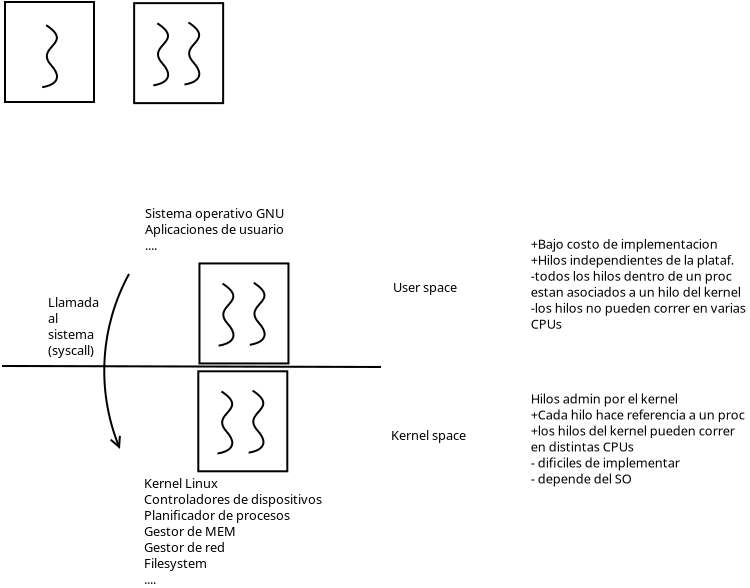 <?xml version="1.0" encoding="UTF-8"?>
<dia:diagram xmlns:dia="http://www.lysator.liu.se/~alla/dia/">
  <dia:layer name="Background" visible="true" active="true">
    <dia:object type="Standard - Box" version="0" id="O0">
      <dia:attribute name="obj_pos">
        <dia:point val="6,4.55"/>
      </dia:attribute>
      <dia:attribute name="obj_bb">
        <dia:rectangle val="5.95,4.5;10.5,9.6"/>
      </dia:attribute>
      <dia:attribute name="elem_corner">
        <dia:point val="6,4.55"/>
      </dia:attribute>
      <dia:attribute name="elem_width">
        <dia:real val="4.45"/>
      </dia:attribute>
      <dia:attribute name="elem_height">
        <dia:real val="5.0"/>
      </dia:attribute>
      <dia:attribute name="show_background">
        <dia:boolean val="true"/>
      </dia:attribute>
    </dia:object>
    <dia:object type="Standard - BezierLine" version="0" id="O1">
      <dia:attribute name="obj_pos">
        <dia:point val="8.057,5.707"/>
      </dia:attribute>
      <dia:attribute name="obj_bb">
        <dia:rectangle val="7.808,5.638;8.65,8.857"/>
      </dia:attribute>
      <dia:attribute name="bez_points">
        <dia:point val="8.057,5.707"/>
        <dia:point val="9.508,6.657"/>
        <dia:point val="7.457,6.758"/>
        <dia:point val="8.307,7.707"/>
        <dia:point val="9.158,8.658"/>
        <dia:point val="7.891,8.807"/>
        <dia:point val="7.857,8.807"/>
      </dia:attribute>
      <dia:attribute name="corner_types">
        <dia:enum val="0"/>
        <dia:enum val="0"/>
        <dia:enum val="0"/>
      </dia:attribute>
    </dia:object>
    <dia:object type="Standard - Box" version="0" id="O2">
      <dia:attribute name="obj_pos">
        <dia:point val="12.457,4.607"/>
      </dia:attribute>
      <dia:attribute name="obj_bb">
        <dia:rectangle val="12.408,4.558;16.957,9.658"/>
      </dia:attribute>
      <dia:attribute name="elem_corner">
        <dia:point val="12.457,4.607"/>
      </dia:attribute>
      <dia:attribute name="elem_width">
        <dia:real val="4.45"/>
      </dia:attribute>
      <dia:attribute name="elem_height">
        <dia:real val="5.0"/>
      </dia:attribute>
      <dia:attribute name="show_background">
        <dia:boolean val="true"/>
      </dia:attribute>
    </dia:object>
    <dia:object type="Standard - BezierLine" version="0" id="O3">
      <dia:attribute name="obj_pos">
        <dia:point val="13.615,5.615"/>
      </dia:attribute>
      <dia:attribute name="obj_bb">
        <dia:rectangle val="13.365,5.546;14.208,8.765"/>
      </dia:attribute>
      <dia:attribute name="bez_points">
        <dia:point val="13.615,5.615"/>
        <dia:point val="15.065,6.565"/>
        <dia:point val="13.015,6.665"/>
        <dia:point val="13.865,7.615"/>
        <dia:point val="14.715,8.565"/>
        <dia:point val="13.448,8.715"/>
        <dia:point val="13.415,8.715"/>
      </dia:attribute>
      <dia:attribute name="corner_types">
        <dia:enum val="0"/>
        <dia:enum val="0"/>
        <dia:enum val="0"/>
      </dia:attribute>
    </dia:object>
    <dia:object type="Standard - BezierLine" version="0" id="O4">
      <dia:attribute name="obj_pos">
        <dia:point val="15.172,5.572"/>
      </dia:attribute>
      <dia:attribute name="obj_bb">
        <dia:rectangle val="14.922,5.503;15.765,8.723"/>
      </dia:attribute>
      <dia:attribute name="bez_points">
        <dia:point val="15.172,5.572"/>
        <dia:point val="16.622,6.522"/>
        <dia:point val="14.572,6.622"/>
        <dia:point val="15.422,7.572"/>
        <dia:point val="16.273,8.523"/>
        <dia:point val="15.006,8.672"/>
        <dia:point val="14.973,8.672"/>
      </dia:attribute>
      <dia:attribute name="corner_types">
        <dia:enum val="0"/>
        <dia:enum val="0"/>
        <dia:enum val="0"/>
      </dia:attribute>
    </dia:object>
    <dia:object type="Standard - Line" version="0" id="O5">
      <dia:attribute name="obj_pos">
        <dia:point val="5.85,22.75"/>
      </dia:attribute>
      <dia:attribute name="obj_bb">
        <dia:rectangle val="5.8,22.7;24.85,22.85"/>
      </dia:attribute>
      <dia:attribute name="conn_endpoints">
        <dia:point val="5.85,22.75"/>
        <dia:point val="24.8,22.8"/>
      </dia:attribute>
      <dia:attribute name="numcp">
        <dia:int val="1"/>
      </dia:attribute>
    </dia:object>
    <dia:object type="Standard - Text" version="1" id="O6">
      <dia:attribute name="obj_pos">
        <dia:point val="25.4,19.05"/>
      </dia:attribute>
      <dia:attribute name="obj_bb">
        <dia:rectangle val="25.4,18.437;28.951,19.238"/>
      </dia:attribute>
      <dia:attribute name="text">
        <dia:composite type="text">
          <dia:attribute name="string">
            <dia:string>#User space#</dia:string>
          </dia:attribute>
          <dia:attribute name="font">
            <dia:font family="sans" style="0" name="Helvetica"/>
          </dia:attribute>
          <dia:attribute name="height">
            <dia:real val="0.8"/>
          </dia:attribute>
          <dia:attribute name="pos">
            <dia:point val="25.4,19.05"/>
          </dia:attribute>
          <dia:attribute name="color">
            <dia:color val="#000000"/>
          </dia:attribute>
          <dia:attribute name="alignment">
            <dia:enum val="0"/>
          </dia:attribute>
        </dia:composite>
      </dia:attribute>
      <dia:attribute name="valign">
        <dia:enum val="3"/>
      </dia:attribute>
    </dia:object>
    <dia:object type="Standard - Text" version="1" id="O7">
      <dia:attribute name="obj_pos">
        <dia:point val="25.3,26.45"/>
      </dia:attribute>
      <dia:attribute name="obj_bb">
        <dia:rectangle val="25.3,25.856;29.385,26.601"/>
      </dia:attribute>
      <dia:attribute name="text">
        <dia:composite type="text">
          <dia:attribute name="string">
            <dia:string>#Kernel space#</dia:string>
          </dia:attribute>
          <dia:attribute name="font">
            <dia:font family="sans" style="0" name="Helvetica"/>
          </dia:attribute>
          <dia:attribute name="height">
            <dia:real val="0.8"/>
          </dia:attribute>
          <dia:attribute name="pos">
            <dia:point val="25.3,26.45"/>
          </dia:attribute>
          <dia:attribute name="color">
            <dia:color val="#000000"/>
          </dia:attribute>
          <dia:attribute name="alignment">
            <dia:enum val="0"/>
          </dia:attribute>
        </dia:composite>
      </dia:attribute>
      <dia:attribute name="valign">
        <dia:enum val="3"/>
      </dia:attribute>
    </dia:object>
    <dia:object type="Standard - Text" version="1" id="O8">
      <dia:attribute name="obj_pos">
        <dia:point val="13,15.35"/>
      </dia:attribute>
      <dia:attribute name="obj_bb">
        <dia:rectangle val="13,14.737;20.584,17.138"/>
      </dia:attribute>
      <dia:attribute name="text">
        <dia:composite type="text">
          <dia:attribute name="string">
            <dia:string>#Sistema operativo GNU
Aplicaciones de usuario
....#</dia:string>
          </dia:attribute>
          <dia:attribute name="font">
            <dia:font family="sans" style="0" name="Helvetica"/>
          </dia:attribute>
          <dia:attribute name="height">
            <dia:real val="0.8"/>
          </dia:attribute>
          <dia:attribute name="pos">
            <dia:point val="13,15.35"/>
          </dia:attribute>
          <dia:attribute name="color">
            <dia:color val="#000000"/>
          </dia:attribute>
          <dia:attribute name="alignment">
            <dia:enum val="0"/>
          </dia:attribute>
        </dia:composite>
      </dia:attribute>
      <dia:attribute name="valign">
        <dia:enum val="3"/>
      </dia:attribute>
    </dia:object>
    <dia:object type="Standard - Text" version="1" id="O9">
      <dia:attribute name="obj_pos">
        <dia:point val="12.95,28.85"/>
      </dia:attribute>
      <dia:attribute name="obj_bb">
        <dia:rectangle val="12.95,28.237;22.404,33.838"/>
      </dia:attribute>
      <dia:attribute name="text">
        <dia:composite type="text">
          <dia:attribute name="string">
            <dia:string>#Kernel Linux
Controladores de dispositivos
Planificador de procesos
Gestor de MEM
Gestor de red
Filesystem
....#</dia:string>
          </dia:attribute>
          <dia:attribute name="font">
            <dia:font family="sans" style="0" name="Helvetica"/>
          </dia:attribute>
          <dia:attribute name="height">
            <dia:real val="0.8"/>
          </dia:attribute>
          <dia:attribute name="pos">
            <dia:point val="12.95,28.85"/>
          </dia:attribute>
          <dia:attribute name="color">
            <dia:color val="#000000"/>
          </dia:attribute>
          <dia:attribute name="alignment">
            <dia:enum val="0"/>
          </dia:attribute>
        </dia:composite>
      </dia:attribute>
      <dia:attribute name="valign">
        <dia:enum val="3"/>
      </dia:attribute>
    </dia:object>
    <dia:object type="Standard - Arc" version="0" id="O10">
      <dia:attribute name="obj_pos">
        <dia:point val="12.2,18.15"/>
      </dia:attribute>
      <dia:attribute name="obj_bb">
        <dia:rectangle val="10.913,18.098;12.252,26.953"/>
      </dia:attribute>
      <dia:attribute name="conn_endpoints">
        <dia:point val="12.2,18.15"/>
        <dia:point val="11.75,26.9"/>
      </dia:attribute>
      <dia:attribute name="curve_distance">
        <dia:real val="1"/>
      </dia:attribute>
      <dia:attribute name="line_width">
        <dia:real val="0.1"/>
      </dia:attribute>
      <dia:attribute name="end_arrow">
        <dia:enum val="1"/>
      </dia:attribute>
      <dia:attribute name="end_arrow_length">
        <dia:real val="0.5"/>
      </dia:attribute>
      <dia:attribute name="end_arrow_width">
        <dia:real val="0.5"/>
      </dia:attribute>
    </dia:object>
    <dia:object type="Standard - Text" version="1" id="O11">
      <dia:attribute name="obj_pos">
        <dia:point val="8.15,19.8"/>
      </dia:attribute>
      <dia:attribute name="obj_bb">
        <dia:rectangle val="8.15,19.206;10.89,22.351"/>
      </dia:attribute>
      <dia:attribute name="text">
        <dia:composite type="text">
          <dia:attribute name="string">
            <dia:string>#Llamada
al 
sistema
(syscall)#</dia:string>
          </dia:attribute>
          <dia:attribute name="font">
            <dia:font family="sans" style="0" name="Helvetica"/>
          </dia:attribute>
          <dia:attribute name="height">
            <dia:real val="0.8"/>
          </dia:attribute>
          <dia:attribute name="pos">
            <dia:point val="8.15,19.8"/>
          </dia:attribute>
          <dia:attribute name="color">
            <dia:color val="#000000"/>
          </dia:attribute>
          <dia:attribute name="alignment">
            <dia:enum val="0"/>
          </dia:attribute>
        </dia:composite>
      </dia:attribute>
      <dia:attribute name="valign">
        <dia:enum val="3"/>
      </dia:attribute>
    </dia:object>
    <dia:object type="Standard - Box" version="0" id="O12">
      <dia:attribute name="obj_pos">
        <dia:point val="15.665,23.015"/>
      </dia:attribute>
      <dia:attribute name="obj_bb">
        <dia:rectangle val="15.615,22.965;20.165,28.065"/>
      </dia:attribute>
      <dia:attribute name="elem_corner">
        <dia:point val="15.665,23.015"/>
      </dia:attribute>
      <dia:attribute name="elem_width">
        <dia:real val="4.45"/>
      </dia:attribute>
      <dia:attribute name="elem_height">
        <dia:real val="5.0"/>
      </dia:attribute>
      <dia:attribute name="show_background">
        <dia:boolean val="true"/>
      </dia:attribute>
    </dia:object>
    <dia:object type="Standard - BezierLine" version="0" id="O13">
      <dia:attribute name="obj_pos">
        <dia:point val="16.823,24.023"/>
      </dia:attribute>
      <dia:attribute name="obj_bb">
        <dia:rectangle val="16.573,23.953;17.416,27.172"/>
      </dia:attribute>
      <dia:attribute name="bez_points">
        <dia:point val="16.823,24.023"/>
        <dia:point val="18.273,24.973"/>
        <dia:point val="16.223,25.073"/>
        <dia:point val="17.073,26.023"/>
        <dia:point val="17.922,26.973"/>
        <dia:point val="16.656,27.122"/>
        <dia:point val="16.622,27.122"/>
      </dia:attribute>
      <dia:attribute name="corner_types">
        <dia:enum val="0"/>
        <dia:enum val="0"/>
        <dia:enum val="0"/>
      </dia:attribute>
    </dia:object>
    <dia:object type="Standard - BezierLine" version="0" id="O14">
      <dia:attribute name="obj_pos">
        <dia:point val="18.38,23.98"/>
      </dia:attribute>
      <dia:attribute name="obj_bb">
        <dia:rectangle val="18.13,23.911;18.973,27.13"/>
      </dia:attribute>
      <dia:attribute name="bez_points">
        <dia:point val="18.38,23.98"/>
        <dia:point val="19.83,24.93"/>
        <dia:point val="17.78,25.03"/>
        <dia:point val="18.63,25.98"/>
        <dia:point val="19.48,26.93"/>
        <dia:point val="18.213,27.08"/>
        <dia:point val="18.18,27.08"/>
      </dia:attribute>
      <dia:attribute name="corner_types">
        <dia:enum val="0"/>
        <dia:enum val="0"/>
        <dia:enum val="0"/>
      </dia:attribute>
    </dia:object>
    <dia:object type="Standard - Box" version="0" id="O15">
      <dia:attribute name="obj_pos">
        <dia:point val="15.723,17.622"/>
      </dia:attribute>
      <dia:attribute name="obj_bb">
        <dia:rectangle val="15.672,17.573;20.223,22.672"/>
      </dia:attribute>
      <dia:attribute name="elem_corner">
        <dia:point val="15.723,17.622"/>
      </dia:attribute>
      <dia:attribute name="elem_width">
        <dia:real val="4.45"/>
      </dia:attribute>
      <dia:attribute name="elem_height">
        <dia:real val="5.0"/>
      </dia:attribute>
      <dia:attribute name="show_background">
        <dia:boolean val="true"/>
      </dia:attribute>
    </dia:object>
    <dia:object type="Standard - BezierLine" version="0" id="O16">
      <dia:attribute name="obj_pos">
        <dia:point val="16.88,18.63"/>
      </dia:attribute>
      <dia:attribute name="obj_bb">
        <dia:rectangle val="16.63,18.561;17.473,21.78"/>
      </dia:attribute>
      <dia:attribute name="bez_points">
        <dia:point val="16.88,18.63"/>
        <dia:point val="18.33,19.58"/>
        <dia:point val="16.28,19.68"/>
        <dia:point val="17.13,20.63"/>
        <dia:point val="17.98,21.58"/>
        <dia:point val="16.713,21.73"/>
        <dia:point val="16.68,21.73"/>
      </dia:attribute>
      <dia:attribute name="corner_types">
        <dia:enum val="0"/>
        <dia:enum val="0"/>
        <dia:enum val="0"/>
      </dia:attribute>
    </dia:object>
    <dia:object type="Standard - BezierLine" version="0" id="O17">
      <dia:attribute name="obj_pos">
        <dia:point val="18.438,18.587"/>
      </dia:attribute>
      <dia:attribute name="obj_bb">
        <dia:rectangle val="18.188,18.518;19.03,21.738"/>
      </dia:attribute>
      <dia:attribute name="bez_points">
        <dia:point val="18.438,18.587"/>
        <dia:point val="19.887,19.538"/>
        <dia:point val="17.837,19.637"/>
        <dia:point val="18.688,20.587"/>
        <dia:point val="19.538,21.538"/>
        <dia:point val="18.271,21.688"/>
        <dia:point val="18.238,21.688"/>
      </dia:attribute>
      <dia:attribute name="corner_types">
        <dia:enum val="0"/>
        <dia:enum val="0"/>
        <dia:enum val="0"/>
      </dia:attribute>
    </dia:object>
    <dia:object type="Standard - Text" version="1" id="O18">
      <dia:attribute name="obj_pos">
        <dia:point val="32.291,24.619"/>
      </dia:attribute>
      <dia:attribute name="obj_bb">
        <dia:rectangle val="32.291,24.007;44.224,28.808"/>
      </dia:attribute>
      <dia:attribute name="text">
        <dia:composite type="text">
          <dia:attribute name="string">
            <dia:string>#Hilos admin por el kernel
+Cada hilo hace referencia a un proc
+los hilos del kernel pueden correr
en distintas CPUs
- dificiles de implementar
- depende del SO#</dia:string>
          </dia:attribute>
          <dia:attribute name="font">
            <dia:font family="sans" style="0" name="Helvetica"/>
          </dia:attribute>
          <dia:attribute name="height">
            <dia:real val="0.8"/>
          </dia:attribute>
          <dia:attribute name="pos">
            <dia:point val="32.291,24.619"/>
          </dia:attribute>
          <dia:attribute name="color">
            <dia:color val="#000000"/>
          </dia:attribute>
          <dia:attribute name="alignment">
            <dia:enum val="0"/>
          </dia:attribute>
        </dia:composite>
      </dia:attribute>
      <dia:attribute name="valign">
        <dia:enum val="3"/>
      </dia:attribute>
    </dia:object>
    <dia:object type="Standard - Text" version="1" id="O19">
      <dia:attribute name="obj_pos">
        <dia:point val="32.529,17.603"/>
      </dia:attribute>
      <dia:attribute name="obj_bb">
        <dia:rectangle val="32.529,17.009;32.529,17.754"/>
      </dia:attribute>
      <dia:attribute name="text">
        <dia:composite type="text">
          <dia:attribute name="string">
            <dia:string>##</dia:string>
          </dia:attribute>
          <dia:attribute name="font">
            <dia:font family="sans" style="0" name="Helvetica"/>
          </dia:attribute>
          <dia:attribute name="height">
            <dia:real val="0.8"/>
          </dia:attribute>
          <dia:attribute name="pos">
            <dia:point val="32.529,17.603"/>
          </dia:attribute>
          <dia:attribute name="color">
            <dia:color val="#000000"/>
          </dia:attribute>
          <dia:attribute name="alignment">
            <dia:enum val="0"/>
          </dia:attribute>
        </dia:composite>
      </dia:attribute>
      <dia:attribute name="valign">
        <dia:enum val="3"/>
      </dia:attribute>
    </dia:object>
    <dia:object type="Standard - Text" version="1" id="O20">
      <dia:attribute name="obj_pos">
        <dia:point val="32.291,16.889"/>
      </dia:attribute>
      <dia:attribute name="obj_bb">
        <dia:rectangle val="32.291,16.277;43.979,21.078"/>
      </dia:attribute>
      <dia:attribute name="text">
        <dia:composite type="text">
          <dia:attribute name="string">
            <dia:string>#+Bajo costo de implementacion
+Hilos independientes de la plataf.
-todos los hilos dentro de un proc
estan asociados a un hilo del kernel
-los hilos no pueden correr en varias
CPUs#</dia:string>
          </dia:attribute>
          <dia:attribute name="font">
            <dia:font family="sans" style="0" name="Helvetica"/>
          </dia:attribute>
          <dia:attribute name="height">
            <dia:real val="0.8"/>
          </dia:attribute>
          <dia:attribute name="pos">
            <dia:point val="32.291,16.889"/>
          </dia:attribute>
          <dia:attribute name="color">
            <dia:color val="#000000"/>
          </dia:attribute>
          <dia:attribute name="alignment">
            <dia:enum val="0"/>
          </dia:attribute>
        </dia:composite>
      </dia:attribute>
      <dia:attribute name="valign">
        <dia:enum val="3"/>
      </dia:attribute>
    </dia:object>
  </dia:layer>
</dia:diagram>
